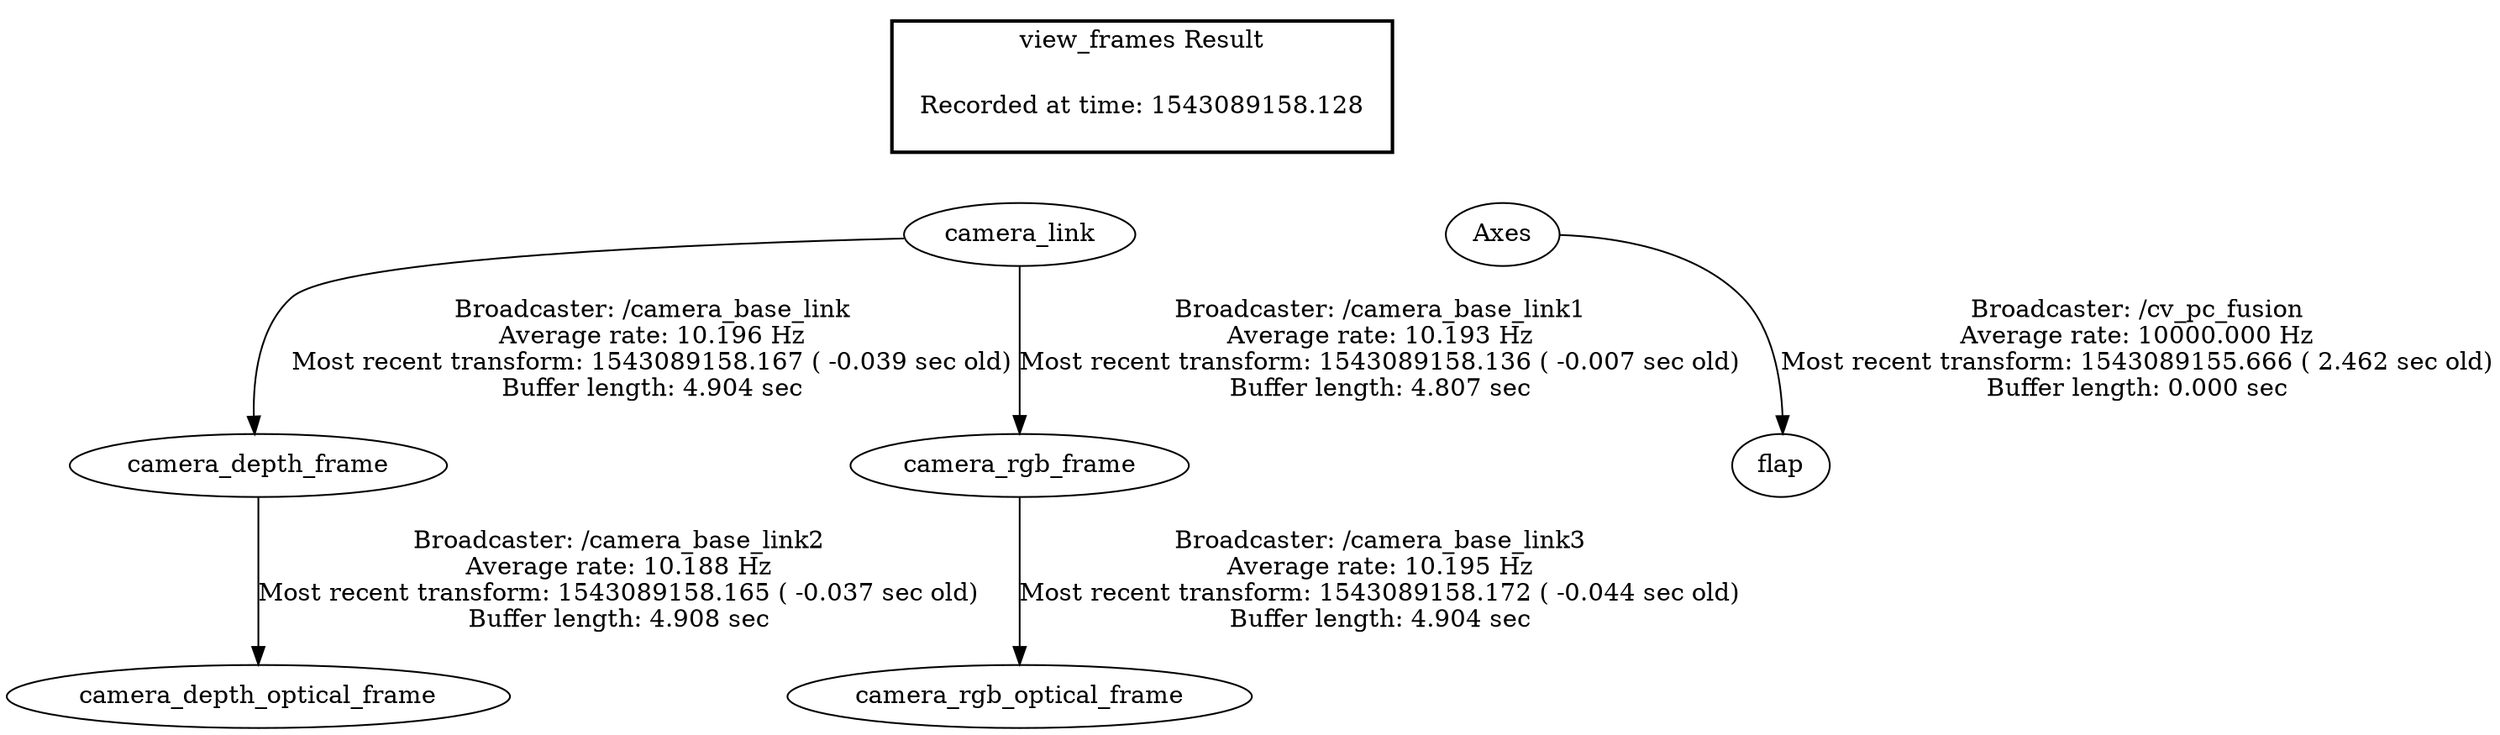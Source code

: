 digraph G {
"camera_depth_frame" -> "camera_depth_optical_frame"[label="Broadcaster: /camera_base_link2\nAverage rate: 10.188 Hz\nMost recent transform: 1543089158.165 ( -0.037 sec old)\nBuffer length: 4.908 sec\n"];
"camera_link" -> "camera_depth_frame"[label="Broadcaster: /camera_base_link\nAverage rate: 10.196 Hz\nMost recent transform: 1543089158.167 ( -0.039 sec old)\nBuffer length: 4.904 sec\n"];
"camera_rgb_frame" -> "camera_rgb_optical_frame"[label="Broadcaster: /camera_base_link3\nAverage rate: 10.195 Hz\nMost recent transform: 1543089158.172 ( -0.044 sec old)\nBuffer length: 4.904 sec\n"];
"camera_link" -> "camera_rgb_frame"[label="Broadcaster: /camera_base_link1\nAverage rate: 10.193 Hz\nMost recent transform: 1543089158.136 ( -0.007 sec old)\nBuffer length: 4.807 sec\n"];
"Axes" -> "flap"[label="Broadcaster: /cv_pc_fusion\nAverage rate: 10000.000 Hz\nMost recent transform: 1543089155.666 ( 2.462 sec old)\nBuffer length: 0.000 sec\n"];
edge [style=invis];
 subgraph cluster_legend { style=bold; color=black; label ="view_frames Result";
"Recorded at time: 1543089158.128"[ shape=plaintext ] ;
 }->"camera_link";
edge [style=invis];
 subgraph cluster_legend { style=bold; color=black; label ="view_frames Result";
"Recorded at time: 1543089158.128"[ shape=plaintext ] ;
 }->"Axes";
}